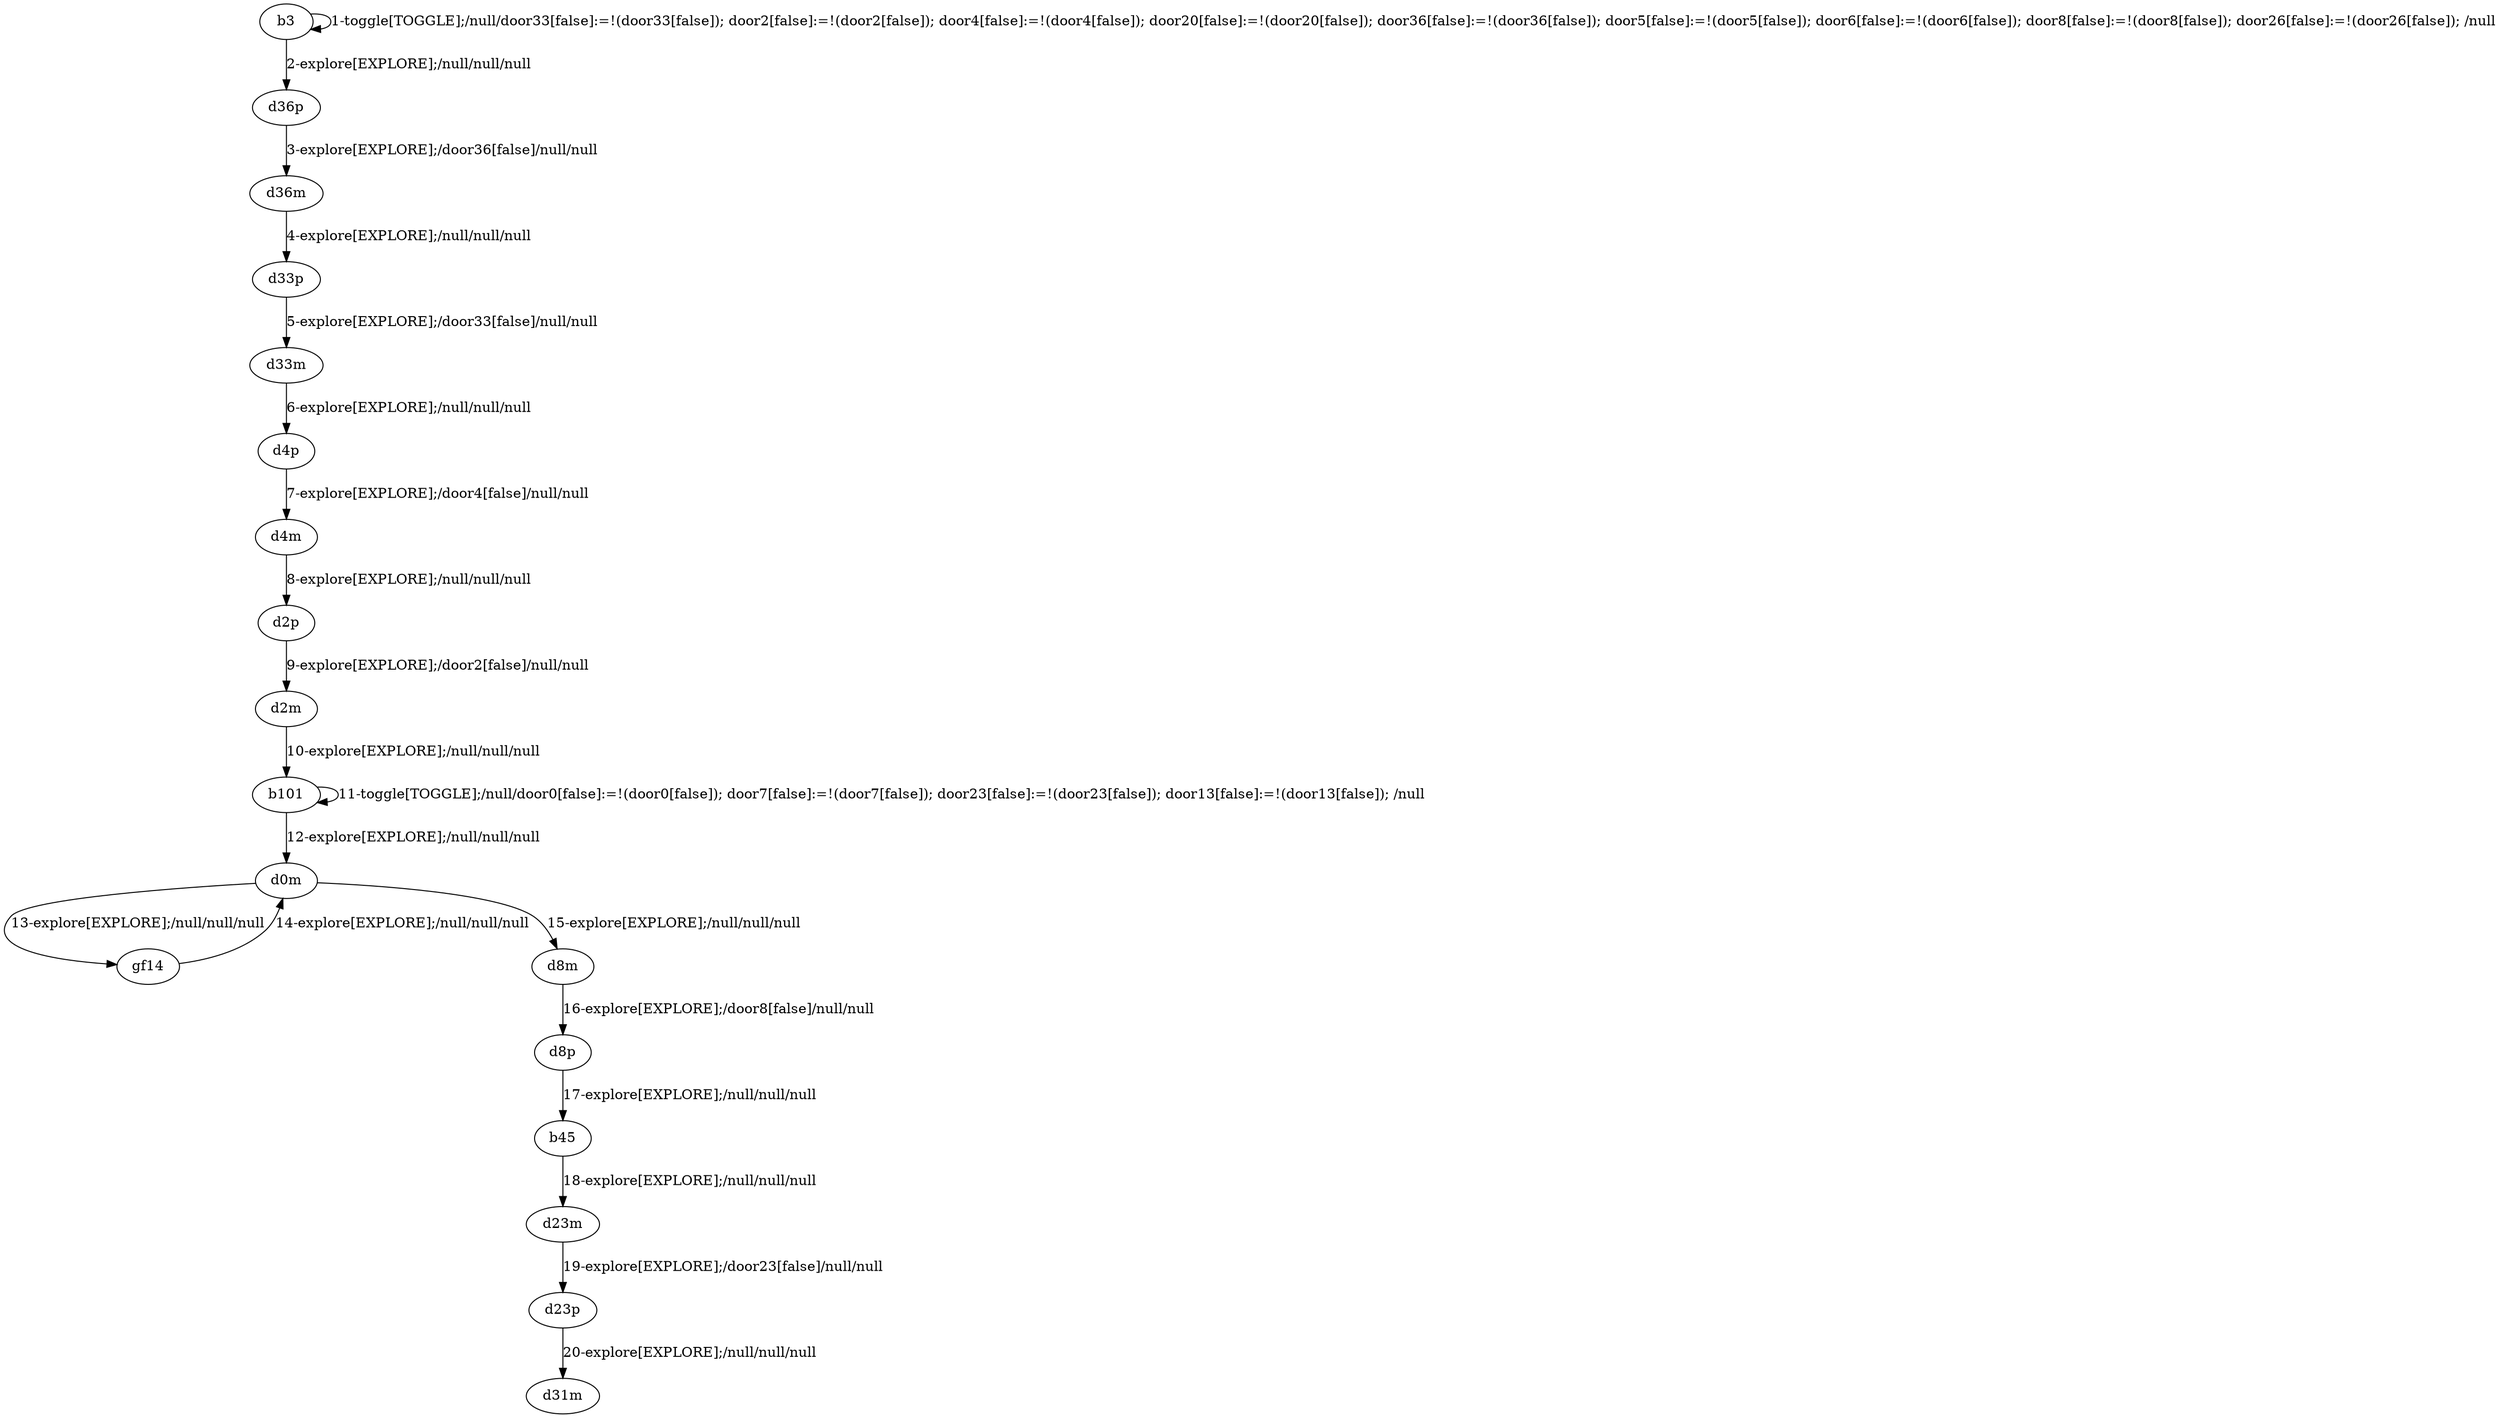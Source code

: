 # Total number of goals covered by this test: 3
# d23p --> d31m
# b101 --> d0m
# d23m --> d23p

digraph g {
"b3" -> "b3" [label = "1-toggle[TOGGLE];/null/door33[false]:=!(door33[false]); door2[false]:=!(door2[false]); door4[false]:=!(door4[false]); door20[false]:=!(door20[false]); door36[false]:=!(door36[false]); door5[false]:=!(door5[false]); door6[false]:=!(door6[false]); door8[false]:=!(door8[false]); door26[false]:=!(door26[false]); /null"];
"b3" -> "d36p" [label = "2-explore[EXPLORE];/null/null/null"];
"d36p" -> "d36m" [label = "3-explore[EXPLORE];/door36[false]/null/null"];
"d36m" -> "d33p" [label = "4-explore[EXPLORE];/null/null/null"];
"d33p" -> "d33m" [label = "5-explore[EXPLORE];/door33[false]/null/null"];
"d33m" -> "d4p" [label = "6-explore[EXPLORE];/null/null/null"];
"d4p" -> "d4m" [label = "7-explore[EXPLORE];/door4[false]/null/null"];
"d4m" -> "d2p" [label = "8-explore[EXPLORE];/null/null/null"];
"d2p" -> "d2m" [label = "9-explore[EXPLORE];/door2[false]/null/null"];
"d2m" -> "b101" [label = "10-explore[EXPLORE];/null/null/null"];
"b101" -> "b101" [label = "11-toggle[TOGGLE];/null/door0[false]:=!(door0[false]); door7[false]:=!(door7[false]); door23[false]:=!(door23[false]); door13[false]:=!(door13[false]); /null"];
"b101" -> "d0m" [label = "12-explore[EXPLORE];/null/null/null"];
"d0m" -> "gf14" [label = "13-explore[EXPLORE];/null/null/null"];
"gf14" -> "d0m" [label = "14-explore[EXPLORE];/null/null/null"];
"d0m" -> "d8m" [label = "15-explore[EXPLORE];/null/null/null"];
"d8m" -> "d8p" [label = "16-explore[EXPLORE];/door8[false]/null/null"];
"d8p" -> "b45" [label = "17-explore[EXPLORE];/null/null/null"];
"b45" -> "d23m" [label = "18-explore[EXPLORE];/null/null/null"];
"d23m" -> "d23p" [label = "19-explore[EXPLORE];/door23[false]/null/null"];
"d23p" -> "d31m" [label = "20-explore[EXPLORE];/null/null/null"];
}